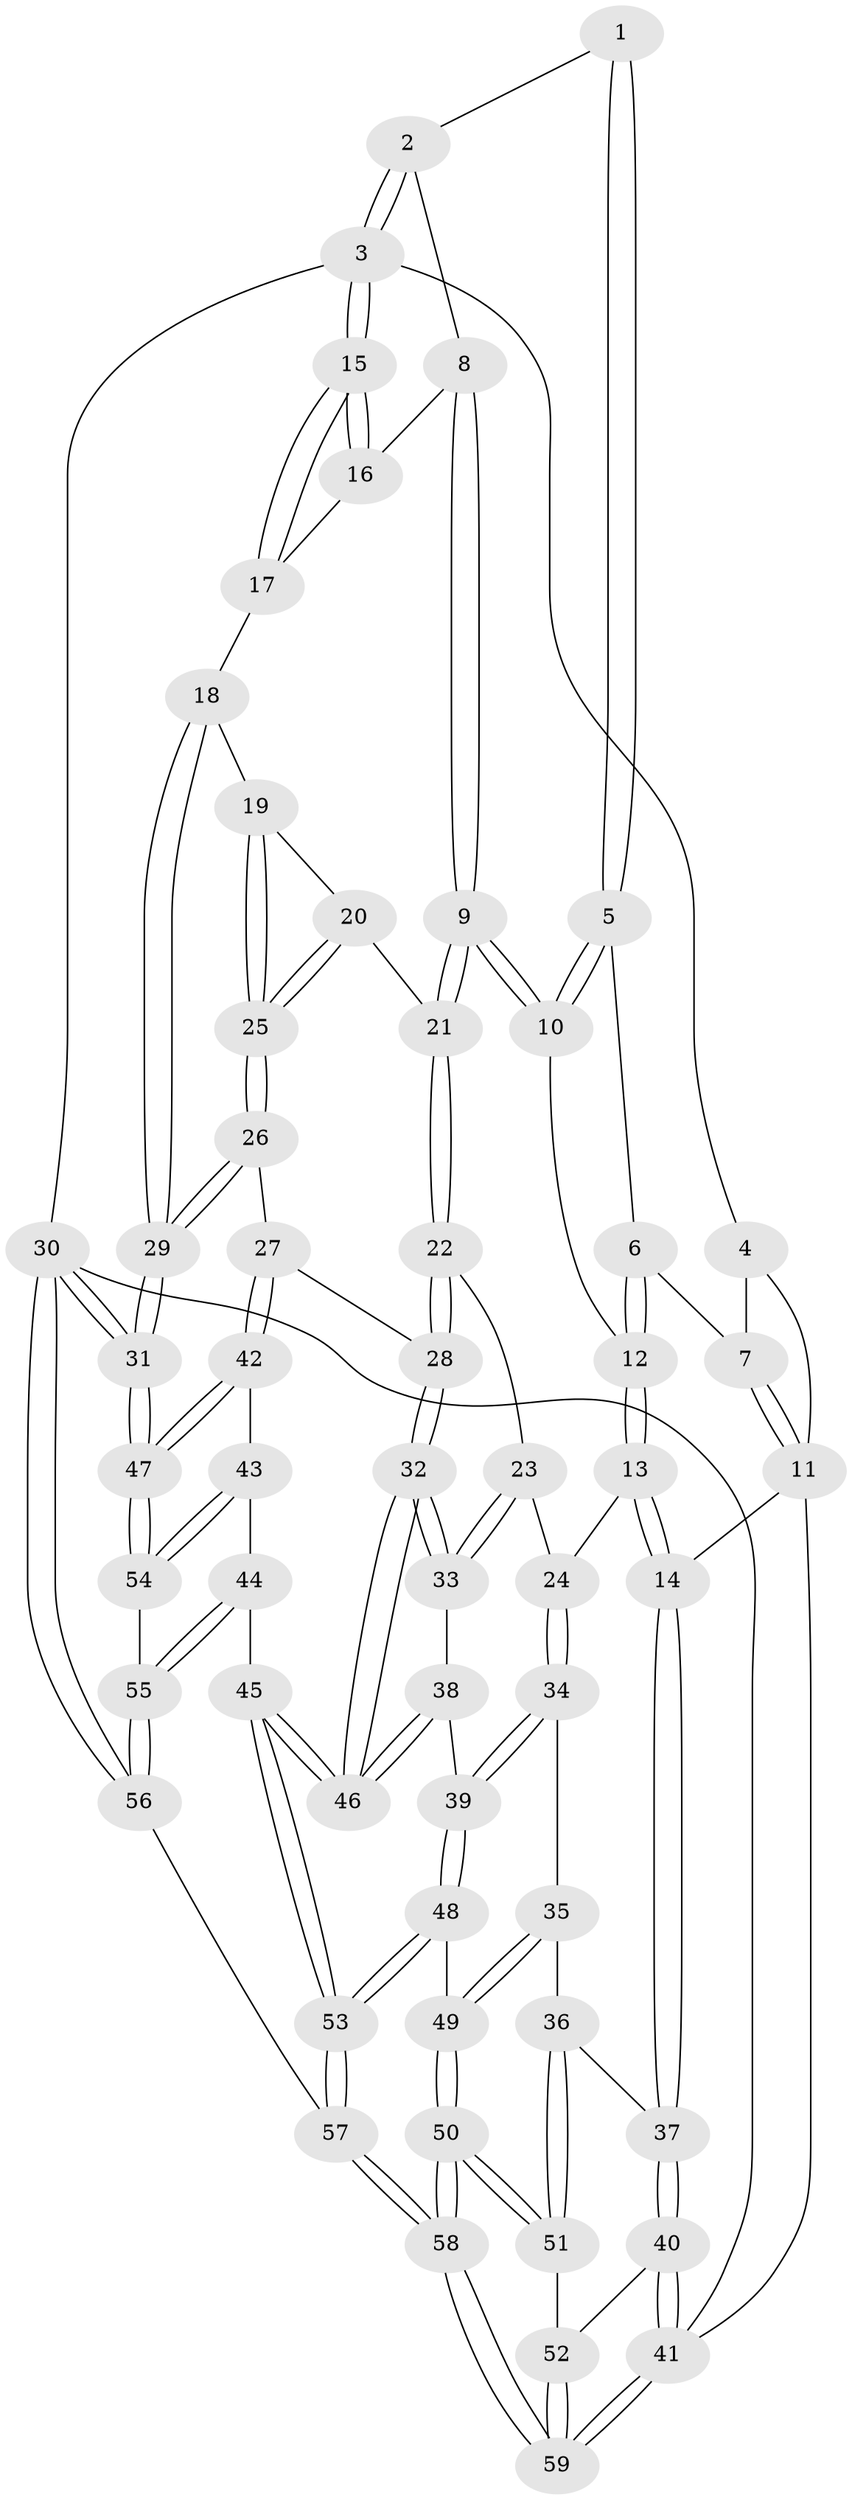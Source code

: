 // Generated by graph-tools (version 1.1) at 2025/27/03/09/25 03:27:05]
// undirected, 59 vertices, 144 edges
graph export_dot {
graph [start="1"]
  node [color=gray90,style=filled];
  1 [pos="+0.3715134812133365+0"];
  2 [pos="+0.5979321509708312+0"];
  3 [pos="+1+0"];
  4 [pos="+0.10769530638521069+0"];
  5 [pos="+0.2938159931000274+0.0751943516663816"];
  6 [pos="+0.14385583883604922+0.11619477384998832"];
  7 [pos="+0.13762039253768735+0.11099072215884978"];
  8 [pos="+0.597646021785476+0.23329774891563357"];
  9 [pos="+0.5609356815054047+0.3204634615579992"];
  10 [pos="+0.4338607566265826+0.2922648935813998"];
  11 [pos="+0+0.10120987922375145"];
  12 [pos="+0.17045613219988814+0.3471340948878709"];
  13 [pos="+0.1047020126364295+0.40811375945219497"];
  14 [pos="+0+0.46469943444837003"];
  15 [pos="+1+0"];
  16 [pos="+0.7121381133384481+0.20065956625372486"];
  17 [pos="+1+0.22044932884396887"];
  18 [pos="+1+0.3562321102687304"];
  19 [pos="+0.9440300617806465+0.3801114375134131"];
  20 [pos="+0.700919968411392+0.38035312336605287"];
  21 [pos="+0.5618597200321352+0.32280217177442216"];
  22 [pos="+0.5216597483435542+0.5020478087473658"];
  23 [pos="+0.49500194944875564+0.5357963284193831"];
  24 [pos="+0.29953884428911015+0.6012004103008493"];
  25 [pos="+0.8157602696559364+0.586949980437584"];
  26 [pos="+0.8228089908735322+0.6100325232550003"];
  27 [pos="+0.7637721842309834+0.6825438767726549"];
  28 [pos="+0.6734724797331461+0.6464200734683871"];
  29 [pos="+1+0.6051740638241746"];
  30 [pos="+1+1"];
  31 [pos="+1+1"];
  32 [pos="+0.5583969586714588+0.8179463417930348"];
  33 [pos="+0.4933466580988383+0.6056964283751683"];
  34 [pos="+0.27275264012961314+0.6734930879123479"];
  35 [pos="+0.04885888051141013+0.674976813407462"];
  36 [pos="+0+0.6428960904376713"];
  37 [pos="+0+0.6112821251613728"];
  38 [pos="+0.39849024531088784+0.7567674665885515"];
  39 [pos="+0.2944102085827964+0.7919053159504329"];
  40 [pos="+0+0.8483273999098104"];
  41 [pos="+0+1"];
  42 [pos="+0.7727265089958024+0.7371632511176138"];
  43 [pos="+0.646961259800793+0.8479875507956603"];
  44 [pos="+0.6465166621299324+0.8480979851609822"];
  45 [pos="+0.5643581687804666+0.8478321801024202"];
  46 [pos="+0.5586050820114521+0.8307193033423906"];
  47 [pos="+1+0.9909884392728565"];
  48 [pos="+0.2751880328533978+0.8515732511432651"];
  49 [pos="+0.23007074461990032+0.8598352424088227"];
  50 [pos="+0.16507701790946114+0.898962549155067"];
  51 [pos="+0.1444013562219168+0.8947412497984975"];
  52 [pos="+0.09799794520246367+0.895563800967911"];
  53 [pos="+0.44347309121558076+1"];
  54 [pos="+0.7454847893415196+0.907331954159044"];
  55 [pos="+0.6919815266418452+0.9914891309087959"];
  56 [pos="+0.6898746978901502+1"];
  57 [pos="+0.46175867654371416+1"];
  58 [pos="+0.05362676900628916+1"];
  59 [pos="+0+1"];
  1 -- 2;
  1 -- 5;
  1 -- 5;
  2 -- 3;
  2 -- 3;
  2 -- 8;
  3 -- 4;
  3 -- 15;
  3 -- 15;
  3 -- 30;
  4 -- 7;
  4 -- 11;
  5 -- 6;
  5 -- 10;
  5 -- 10;
  6 -- 7;
  6 -- 12;
  6 -- 12;
  7 -- 11;
  7 -- 11;
  8 -- 9;
  8 -- 9;
  8 -- 16;
  9 -- 10;
  9 -- 10;
  9 -- 21;
  9 -- 21;
  10 -- 12;
  11 -- 14;
  11 -- 41;
  12 -- 13;
  12 -- 13;
  13 -- 14;
  13 -- 14;
  13 -- 24;
  14 -- 37;
  14 -- 37;
  15 -- 16;
  15 -- 16;
  15 -- 17;
  15 -- 17;
  16 -- 17;
  17 -- 18;
  18 -- 19;
  18 -- 29;
  18 -- 29;
  19 -- 20;
  19 -- 25;
  19 -- 25;
  20 -- 21;
  20 -- 25;
  20 -- 25;
  21 -- 22;
  21 -- 22;
  22 -- 23;
  22 -- 28;
  22 -- 28;
  23 -- 24;
  23 -- 33;
  23 -- 33;
  24 -- 34;
  24 -- 34;
  25 -- 26;
  25 -- 26;
  26 -- 27;
  26 -- 29;
  26 -- 29;
  27 -- 28;
  27 -- 42;
  27 -- 42;
  28 -- 32;
  28 -- 32;
  29 -- 31;
  29 -- 31;
  30 -- 31;
  30 -- 31;
  30 -- 56;
  30 -- 56;
  30 -- 41;
  31 -- 47;
  31 -- 47;
  32 -- 33;
  32 -- 33;
  32 -- 46;
  32 -- 46;
  33 -- 38;
  34 -- 35;
  34 -- 39;
  34 -- 39;
  35 -- 36;
  35 -- 49;
  35 -- 49;
  36 -- 37;
  36 -- 51;
  36 -- 51;
  37 -- 40;
  37 -- 40;
  38 -- 39;
  38 -- 46;
  38 -- 46;
  39 -- 48;
  39 -- 48;
  40 -- 41;
  40 -- 41;
  40 -- 52;
  41 -- 59;
  41 -- 59;
  42 -- 43;
  42 -- 47;
  42 -- 47;
  43 -- 44;
  43 -- 54;
  43 -- 54;
  44 -- 45;
  44 -- 55;
  44 -- 55;
  45 -- 46;
  45 -- 46;
  45 -- 53;
  45 -- 53;
  47 -- 54;
  47 -- 54;
  48 -- 49;
  48 -- 53;
  48 -- 53;
  49 -- 50;
  49 -- 50;
  50 -- 51;
  50 -- 51;
  50 -- 58;
  50 -- 58;
  51 -- 52;
  52 -- 59;
  52 -- 59;
  53 -- 57;
  53 -- 57;
  54 -- 55;
  55 -- 56;
  55 -- 56;
  56 -- 57;
  57 -- 58;
  57 -- 58;
  58 -- 59;
  58 -- 59;
}
